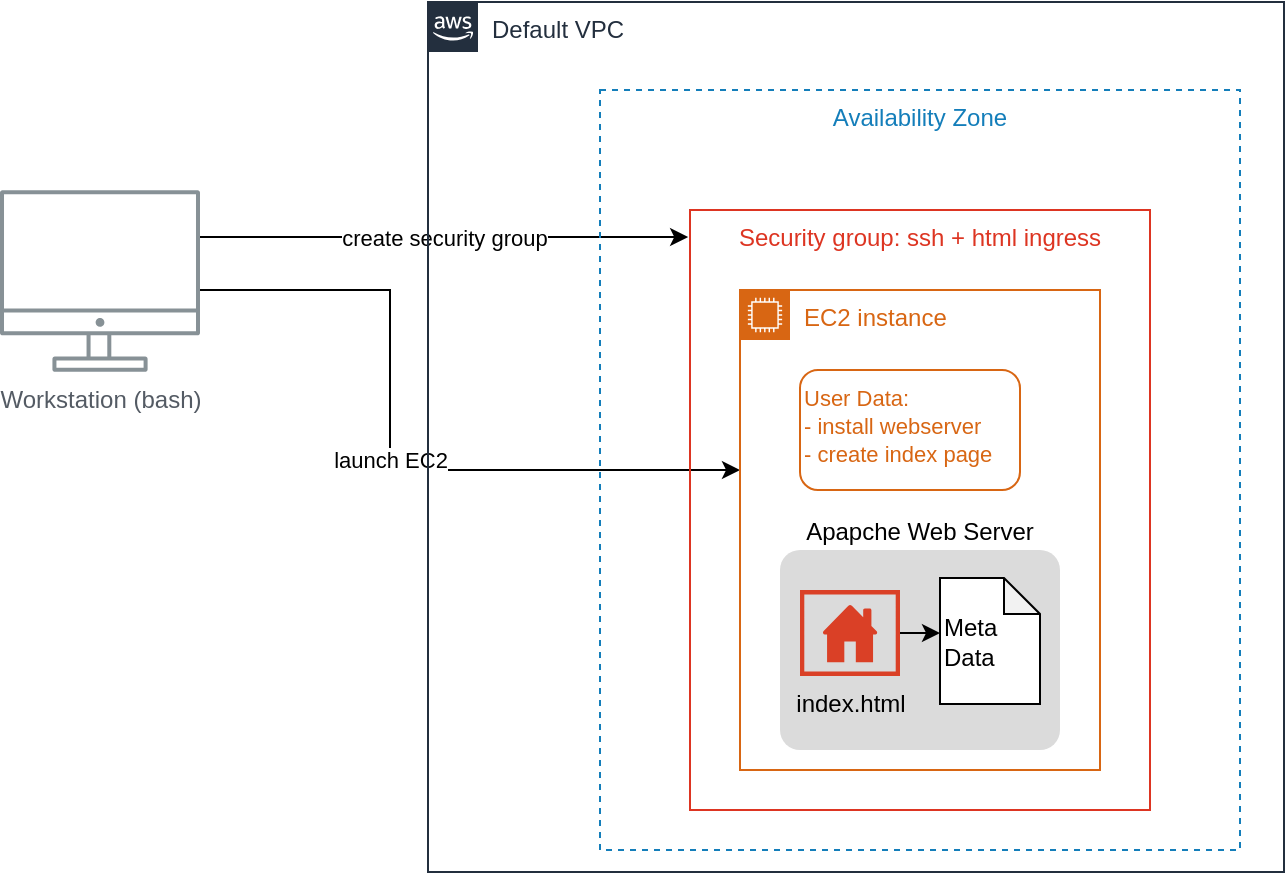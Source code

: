<mxfile version="13.7.3" type="device"><diagram id="Ht1M8jgEwFfnCIfOTk4-" name="Page-1"><mxGraphModel dx="1437" dy="861" grid="0" gridSize="10" guides="1" tooltips="1" connect="1" arrows="1" fold="1" page="1" pageScale="1" pageWidth="1169" pageHeight="827" math="0" shadow="0"><root><mxCell id="0"/><mxCell id="1" parent="0"/><mxCell id="f_H6E7aisJXfo0TD79EK-7" value="create security group" style="edgeStyle=orthogonalEdgeStyle;rounded=0;orthogonalLoop=1;jettySize=auto;html=1;entryX=-0.004;entryY=0.045;entryDx=0;entryDy=0;entryPerimeter=0;" edge="1" parent="1" source="UEzPUAAOIrF-is8g5C7q-109" target="f_H6E7aisJXfo0TD79EK-6"><mxGeometry relative="1" as="geometry"><Array as="points"><mxPoint x="320" y="224"/><mxPoint x="320" y="224"/></Array></mxGeometry></mxCell><mxCell id="f_H6E7aisJXfo0TD79EK-8" value="launch EC2" style="edgeStyle=orthogonalEdgeStyle;rounded=0;orthogonalLoop=1;jettySize=auto;html=1;" edge="1" parent="1" source="UEzPUAAOIrF-is8g5C7q-109" target="f_H6E7aisJXfo0TD79EK-5"><mxGeometry relative="1" as="geometry"><mxPoint x="270" y="240" as="sourcePoint"/><Array as="points"><mxPoint x="415" y="250"/><mxPoint x="415" y="340"/></Array></mxGeometry></mxCell><mxCell id="UEzPUAAOIrF-is8g5C7q-109" value="Workstation (bash)" style="outlineConnect=0;gradientColor=none;fontColor=#545B64;strokeColor=none;fillColor=#879196;dashed=0;verticalLabelPosition=bottom;verticalAlign=top;align=center;html=1;fontSize=12;fontStyle=0;aspect=fixed;shape=mxgraph.aws4.illustration_desktop;pointerEvents=1;labelBackgroundColor=#ffffff;" parent="1" vertex="1"><mxGeometry x="220" y="200" width="100" height="91" as="geometry"/></mxCell><mxCell id="f_H6E7aisJXfo0TD79EK-1" value="Availability Zone" style="fillColor=none;strokeColor=#147EBA;dashed=1;verticalAlign=top;fontStyle=0;fontColor=#147EBA;" vertex="1" parent="1"><mxGeometry x="520" y="150" width="320" height="380" as="geometry"/></mxCell><mxCell id="f_H6E7aisJXfo0TD79EK-6" value="Security group: ssh + html ingress" style="fillColor=none;strokeColor=#DD3522;verticalAlign=top;fontStyle=0;fontColor=#DD3522;" vertex="1" parent="1"><mxGeometry x="565" y="210" width="230" height="300" as="geometry"/></mxCell><mxCell id="f_H6E7aisJXfo0TD79EK-25" value="" style="group" vertex="1" connectable="0" parent="1"><mxGeometry x="590" y="250" width="180" height="240" as="geometry"/></mxCell><mxCell id="f_H6E7aisJXfo0TD79EK-5" value="EC2 instance" style="points=[[0,0],[0.25,0],[0.5,0],[0.75,0],[1,0],[1,0.25],[1,0.5],[1,0.75],[1,1],[0.75,1],[0.5,1],[0.25,1],[0,1],[0,0.75],[0,0.5],[0,0.25]];outlineConnect=0;gradientColor=none;html=1;whiteSpace=wrap;fontSize=12;fontStyle=0;shape=mxgraph.aws4.group;grIcon=mxgraph.aws4.group_ec2_instance_contents;strokeColor=#D86613;fillColor=none;verticalAlign=top;align=left;spacingLeft=30;fontColor=#D86613;dashed=0;" vertex="1" parent="f_H6E7aisJXfo0TD79EK-25"><mxGeometry width="180" height="240" as="geometry"/></mxCell><mxCell id="f_H6E7aisJXfo0TD79EK-13" value="&lt;blockquote style=&quot;margin: 0 0 0 40px ; border: none ; padding: 0px&quot;&gt;&lt;/blockquote&gt;&lt;blockquote style=&quot;margin: 0 0 0 40px ; border: none ; padding: 0px&quot;&gt;&lt;/blockquote&gt;&lt;span style=&quot;font-size: 11px&quot;&gt;User Data:&lt;/span&gt;&lt;br&gt;&lt;blockquote style=&quot;margin: 0 0 0 40px ; border: none ; padding: 0px&quot;&gt;&lt;/blockquote&gt;&lt;span style=&quot;font-size: 11px&quot;&gt;- install webserver&lt;/span&gt;&lt;br&gt;&lt;span style=&quot;font-size: 11px&quot;&gt;&lt;div&gt;&lt;span&gt;- create index page&lt;/span&gt;&lt;/div&gt;&lt;/span&gt;&lt;blockquote style=&quot;margin: 0 0 0 40px ; border: none ; padding: 0px&quot;&gt;&lt;/blockquote&gt;" style="whiteSpace=wrap;html=1;align=left;strokeColor=#D86613;fontColor=#D86613;fillColor=none;dashed=0;fontStyle=0;verticalAlign=top;spacingLeft=0;rounded=1;" vertex="1" parent="f_H6E7aisJXfo0TD79EK-25"><mxGeometry x="30" y="40" width="110" height="60" as="geometry"/></mxCell><mxCell id="f_H6E7aisJXfo0TD79EK-14" value="Apapche Web Server" style="rounded=1;arcSize=10;strokeColor=none;fillColor=#DBDBDB;gradientColor=none;align=center;labelPosition=center;verticalLabelPosition=top;verticalAlign=bottom;" vertex="1" parent="f_H6E7aisJXfo0TD79EK-25"><mxGeometry x="20" y="130" width="140" height="100" as="geometry"/></mxCell><mxCell id="f_H6E7aisJXfo0TD79EK-17" value="index.html" style="pointerEvents=1;shadow=0;dashed=0;html=1;strokeColor=none;labelPosition=center;verticalLabelPosition=bottom;verticalAlign=top;outlineConnect=0;align=center;shape=mxgraph.office.concepts.home_page;fillColor=#DA4026;rounded=1;" vertex="1" parent="f_H6E7aisJXfo0TD79EK-25"><mxGeometry x="30" y="150" width="50" height="43" as="geometry"/></mxCell><mxCell id="f_H6E7aisJXfo0TD79EK-20" value="Meta Data" style="shape=note;whiteSpace=wrap;html=1;backgroundOutline=1;darkOpacity=0.05;rounded=1;fillColor=#ffffff;align=left;size=18;" vertex="1" parent="f_H6E7aisJXfo0TD79EK-25"><mxGeometry x="100" y="144" width="50" height="63" as="geometry"/></mxCell><mxCell id="f_H6E7aisJXfo0TD79EK-24" style="edgeStyle=orthogonalEdgeStyle;rounded=0;orthogonalLoop=1;jettySize=auto;html=1;entryX=0.001;entryY=0.441;entryDx=0;entryDy=0;entryPerimeter=0;" edge="1" parent="f_H6E7aisJXfo0TD79EK-25" source="f_H6E7aisJXfo0TD79EK-17" target="f_H6E7aisJXfo0TD79EK-20"><mxGeometry relative="1" as="geometry"/></mxCell><mxCell id="f_H6E7aisJXfo0TD79EK-27" value="Default VPC" style="points=[[0,0],[0.25,0],[0.5,0],[0.75,0],[1,0],[1,0.25],[1,0.5],[1,0.75],[1,1],[0.75,1],[0.5,1],[0.25,1],[0,1],[0,0.75],[0,0.5],[0,0.25]];outlineConnect=0;gradientColor=none;html=1;whiteSpace=wrap;fontSize=12;fontStyle=0;shape=mxgraph.aws4.group;grIcon=mxgraph.aws4.group_aws_cloud_alt;strokeColor=#232F3E;fillColor=none;verticalAlign=top;align=left;spacingLeft=30;fontColor=#232F3E;dashed=0;rounded=1;" vertex="1" parent="1"><mxGeometry x="434" y="106" width="428" height="435" as="geometry"/></mxCell></root></mxGraphModel></diagram></mxfile>